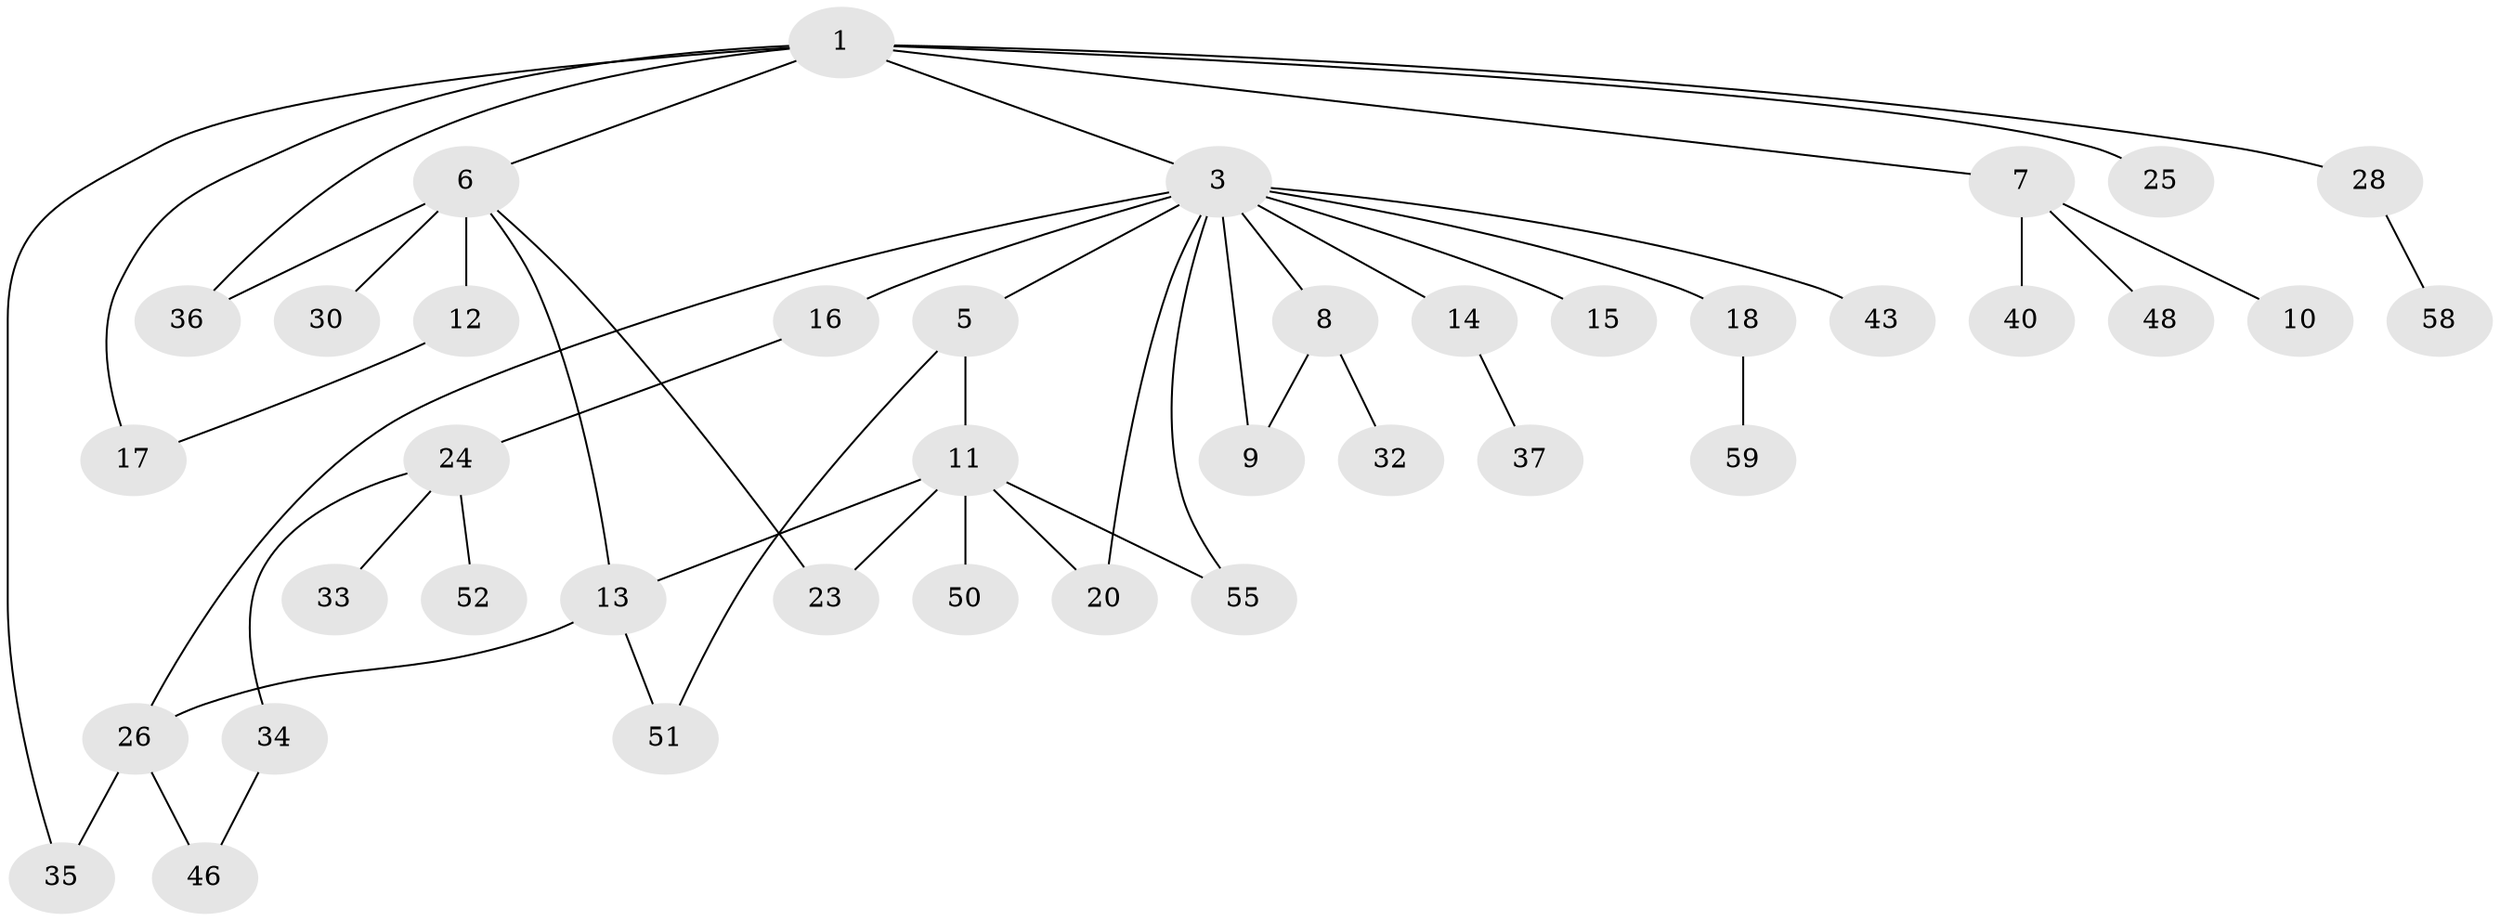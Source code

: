 // original degree distribution, {5: 0.06666666666666667, 8: 0.016666666666666666, 7: 0.016666666666666666, 3: 0.16666666666666666, 4: 0.05, 2: 0.43333333333333335, 1: 0.25}
// Generated by graph-tools (version 1.1) at 2025/10/02/27/25 16:10:56]
// undirected, 39 vertices, 49 edges
graph export_dot {
graph [start="1"]
  node [color=gray90,style=filled];
  1 [super="+2"];
  3 [super="+4"];
  5 [super="+29"];
  6 [super="+53"];
  7 [super="+19"];
  8 [super="+21"];
  9;
  10 [super="+27"];
  11 [super="+47"];
  12 [super="+44"];
  13 [super="+54"];
  14;
  15;
  16 [super="+22"];
  17 [super="+39"];
  18 [super="+31"];
  20;
  23;
  24 [super="+41"];
  25;
  26 [super="+42"];
  28;
  30 [super="+57"];
  32;
  33 [super="+38"];
  34;
  35;
  36;
  37 [super="+45"];
  40;
  43;
  46 [super="+49"];
  48;
  50 [super="+56"];
  51;
  52;
  55;
  58;
  59 [super="+60"];
  1 -- 6;
  1 -- 7;
  1 -- 17;
  1 -- 36;
  1 -- 3;
  1 -- 35;
  1 -- 25;
  1 -- 28;
  3 -- 5;
  3 -- 14;
  3 -- 16;
  3 -- 43 [weight=2];
  3 -- 9;
  3 -- 55;
  3 -- 18;
  3 -- 20;
  3 -- 8;
  3 -- 26;
  3 -- 15;
  5 -- 11;
  5 -- 51;
  6 -- 12;
  6 -- 30 [weight=2];
  6 -- 36;
  6 -- 23;
  6 -- 13;
  7 -- 10;
  7 -- 40;
  7 -- 48;
  8 -- 9;
  8 -- 32;
  11 -- 13;
  11 -- 23;
  11 -- 50;
  11 -- 20;
  11 -- 55;
  12 -- 17;
  13 -- 26;
  13 -- 51;
  14 -- 37;
  16 -- 24;
  18 -- 59;
  24 -- 33;
  24 -- 34;
  24 -- 52;
  26 -- 46;
  26 -- 35;
  28 -- 58;
  34 -- 46;
}
